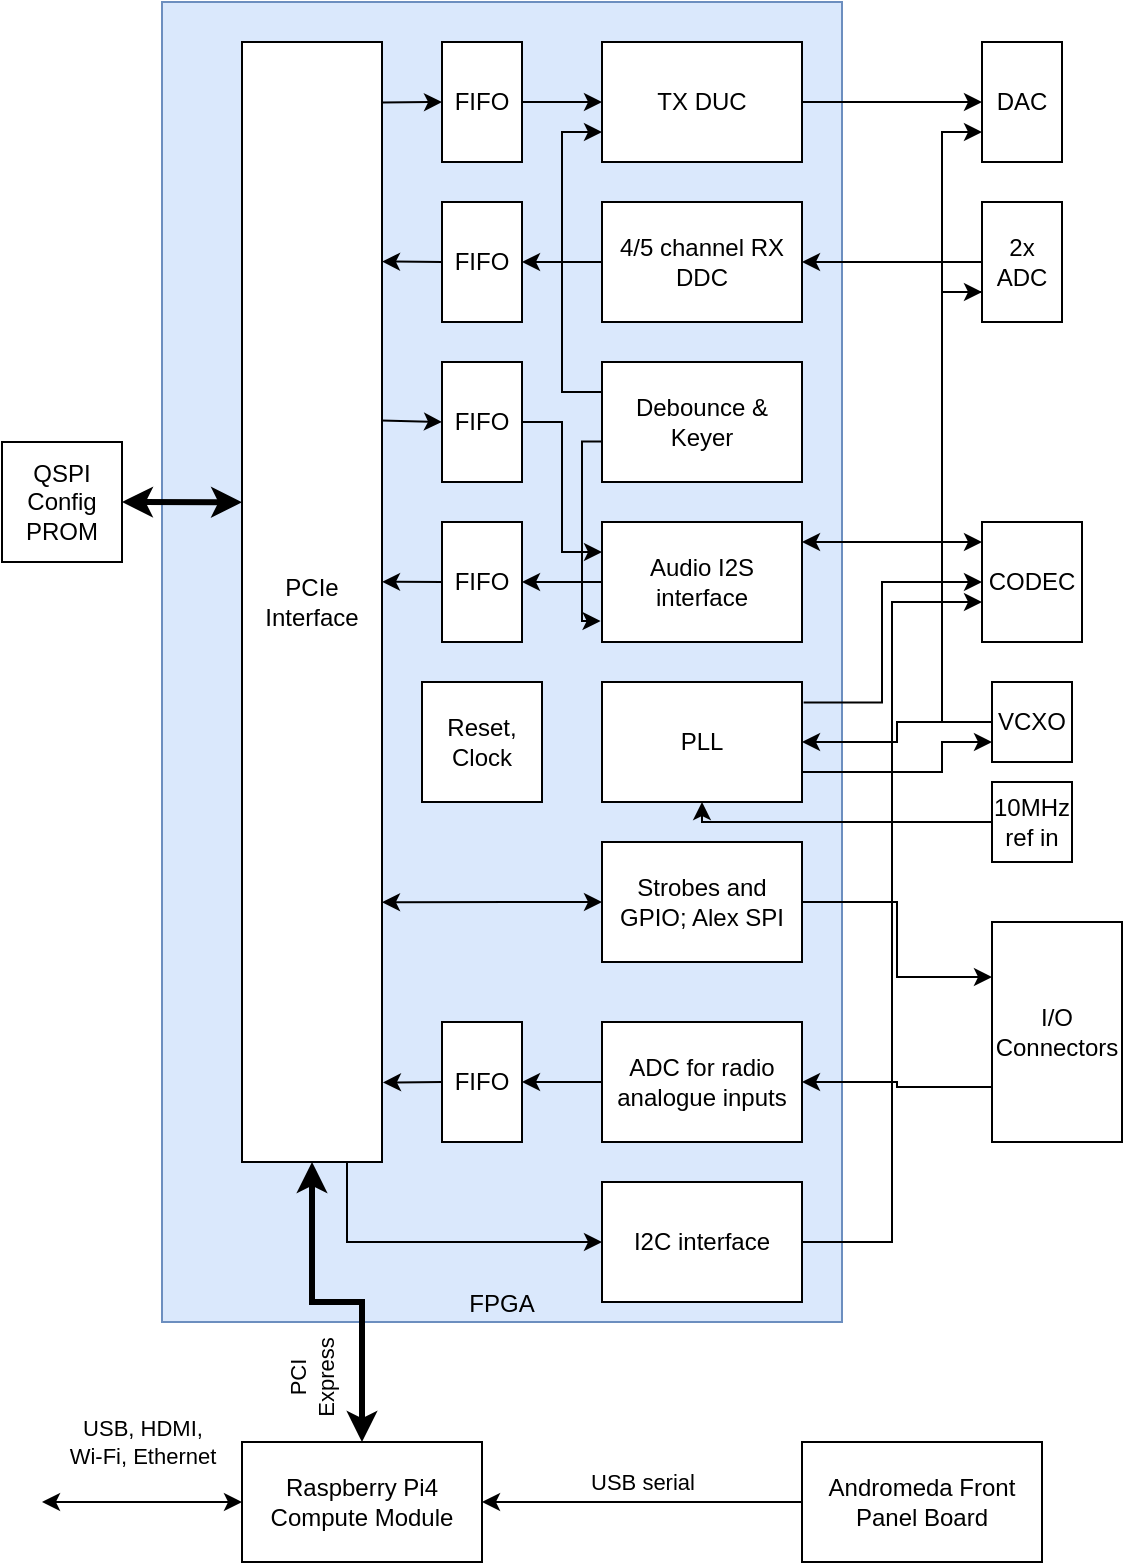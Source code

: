 <mxfile version="13.7.9" type="device"><diagram id="o7HKbBGuQFwj66lVtzDC" name="Page-1"><mxGraphModel dx="1408" dy="808" grid="1" gridSize="10" guides="1" tooltips="1" connect="1" arrows="1" fold="1" page="1" pageScale="1" pageWidth="600" pageHeight="800" math="0" shadow="0"><root><mxCell id="0"/><mxCell id="1" parent="0"/><mxCell id="j8y47xwZJ_qDNnUt-X7f-56" value="FPGA" style="rounded=0;whiteSpace=wrap;html=1;fillColor=#dae8fc;strokeColor=#6c8ebf;verticalAlign=bottom;" vertex="1" parent="1"><mxGeometry x="80" y="20" width="340" height="660" as="geometry"/></mxCell><mxCell id="j8y47xwZJ_qDNnUt-X7f-1" value="Raspberry Pi4 Compute Module" style="rounded=0;whiteSpace=wrap;html=1;" vertex="1" parent="1"><mxGeometry x="120" y="740" width="120" height="60" as="geometry"/></mxCell><mxCell id="j8y47xwZJ_qDNnUt-X7f-2" value="USB, HDMI, &lt;br&gt;Wi-Fi, Ethernet" style="endArrow=classic;startArrow=classic;html=1;entryX=0;entryY=0.5;entryDx=0;entryDy=0;" edge="1" parent="1" target="j8y47xwZJ_qDNnUt-X7f-1"><mxGeometry y="30" width="50" height="50" relative="1" as="geometry"><mxPoint x="20" y="770" as="sourcePoint"/><mxPoint x="60" y="780" as="targetPoint"/><mxPoint as="offset"/></mxGeometry></mxCell><mxCell id="j8y47xwZJ_qDNnUt-X7f-3" value="Andromeda Front Panel Board" style="rounded=0;whiteSpace=wrap;html=1;" vertex="1" parent="1"><mxGeometry x="400" y="740" width="120" height="60" as="geometry"/></mxCell><mxCell id="j8y47xwZJ_qDNnUt-X7f-4" value="USB serial" style="endArrow=classic;html=1;exitX=0;exitY=0.5;exitDx=0;exitDy=0;entryX=1;entryY=0.5;entryDx=0;entryDy=0;" edge="1" parent="1" source="j8y47xwZJ_qDNnUt-X7f-3" target="j8y47xwZJ_qDNnUt-X7f-1"><mxGeometry y="-10" width="50" height="50" relative="1" as="geometry"><mxPoint x="340" y="710" as="sourcePoint"/><mxPoint x="390" y="660" as="targetPoint"/><mxPoint as="offset"/></mxGeometry></mxCell><mxCell id="j8y47xwZJ_qDNnUt-X7f-5" value="QSPI Config PROM" style="rounded=0;whiteSpace=wrap;html=1;" vertex="1" parent="1"><mxGeometry y="240" width="60" height="60" as="geometry"/></mxCell><mxCell id="j8y47xwZJ_qDNnUt-X7f-53" style="edgeStyle=orthogonalEdgeStyle;rounded=0;orthogonalLoop=1;jettySize=auto;html=1;exitX=0.75;exitY=1;exitDx=0;exitDy=0;entryX=0;entryY=0.5;entryDx=0;entryDy=0;" edge="1" parent="1" source="j8y47xwZJ_qDNnUt-X7f-6" target="j8y47xwZJ_qDNnUt-X7f-19"><mxGeometry relative="1" as="geometry"/></mxCell><mxCell id="j8y47xwZJ_qDNnUt-X7f-54" value="PCI &lt;br&gt;Express" style="edgeStyle=orthogonalEdgeStyle;rounded=0;orthogonalLoop=1;jettySize=auto;html=1;exitX=0.5;exitY=1;exitDx=0;exitDy=0;entryX=0.5;entryY=0;entryDx=0;entryDy=0;strokeWidth=3;startArrow=classic;startFill=1;textDirection=ltr;horizontal=0;" edge="1" parent="1" source="j8y47xwZJ_qDNnUt-X7f-6" target="j8y47xwZJ_qDNnUt-X7f-1"><mxGeometry x="0.613" y="-25" relative="1" as="geometry"><mxPoint as="offset"/></mxGeometry></mxCell><mxCell id="j8y47xwZJ_qDNnUt-X7f-6" value="PCIe Interface" style="rounded=0;whiteSpace=wrap;html=1;" vertex="1" parent="1"><mxGeometry x="120" y="40" width="70" height="560" as="geometry"/></mxCell><mxCell id="j8y47xwZJ_qDNnUt-X7f-7" value="Reset, Clock" style="rounded=0;whiteSpace=wrap;html=1;" vertex="1" parent="1"><mxGeometry x="210" y="360" width="60" height="60" as="geometry"/></mxCell><mxCell id="j8y47xwZJ_qDNnUt-X7f-8" value="FIFO" style="rounded=0;whiteSpace=wrap;html=1;" vertex="1" parent="1"><mxGeometry x="220" y="40" width="40" height="60" as="geometry"/></mxCell><mxCell id="j8y47xwZJ_qDNnUt-X7f-9" value="FIFO" style="rounded=0;whiteSpace=wrap;html=1;" vertex="1" parent="1"><mxGeometry x="220" y="120" width="40" height="60" as="geometry"/></mxCell><mxCell id="j8y47xwZJ_qDNnUt-X7f-10" value="FIFO" style="rounded=0;whiteSpace=wrap;html=1;" vertex="1" parent="1"><mxGeometry x="220" y="200" width="40" height="60" as="geometry"/></mxCell><mxCell id="j8y47xwZJ_qDNnUt-X7f-11" value="FIFO" style="rounded=0;whiteSpace=wrap;html=1;" vertex="1" parent="1"><mxGeometry x="220" y="280" width="40" height="60" as="geometry"/></mxCell><mxCell id="j8y47xwZJ_qDNnUt-X7f-12" value="TX DUC" style="rounded=0;whiteSpace=wrap;html=1;" vertex="1" parent="1"><mxGeometry x="300" y="40" width="100" height="60" as="geometry"/></mxCell><mxCell id="j8y47xwZJ_qDNnUt-X7f-13" value="4/5 channel RX DDC" style="rounded=0;whiteSpace=wrap;html=1;" vertex="1" parent="1"><mxGeometry x="300" y="120" width="100" height="60" as="geometry"/></mxCell><mxCell id="j8y47xwZJ_qDNnUt-X7f-36" style="edgeStyle=orthogonalEdgeStyle;rounded=0;orthogonalLoop=1;jettySize=auto;html=1;exitX=0;exitY=0.663;exitDx=0;exitDy=0;entryX=-0.007;entryY=0.825;entryDx=0;entryDy=0;entryPerimeter=0;exitPerimeter=0;" edge="1" parent="1" source="j8y47xwZJ_qDNnUt-X7f-14" target="j8y47xwZJ_qDNnUt-X7f-15"><mxGeometry relative="1" as="geometry"><Array as="points"><mxPoint x="290" y="240"/><mxPoint x="290" y="330"/></Array></mxGeometry></mxCell><mxCell id="j8y47xwZJ_qDNnUt-X7f-37" style="edgeStyle=orthogonalEdgeStyle;rounded=0;orthogonalLoop=1;jettySize=auto;html=1;exitX=0;exitY=0.25;exitDx=0;exitDy=0;entryX=0;entryY=0.75;entryDx=0;entryDy=0;" edge="1" parent="1" source="j8y47xwZJ_qDNnUt-X7f-14" target="j8y47xwZJ_qDNnUt-X7f-12"><mxGeometry relative="1" as="geometry"/></mxCell><mxCell id="j8y47xwZJ_qDNnUt-X7f-14" value="Debounce &amp;amp; Keyer" style="rounded=0;whiteSpace=wrap;html=1;" vertex="1" parent="1"><mxGeometry x="300" y="200" width="100" height="60" as="geometry"/></mxCell><mxCell id="j8y47xwZJ_qDNnUt-X7f-15" value="Audio I2S interface" style="rounded=0;whiteSpace=wrap;html=1;" vertex="1" parent="1"><mxGeometry x="300" y="280" width="100" height="60" as="geometry"/></mxCell><mxCell id="j8y47xwZJ_qDNnUt-X7f-44" style="edgeStyle=orthogonalEdgeStyle;rounded=0;orthogonalLoop=1;jettySize=auto;html=1;exitX=1;exitY=0.75;exitDx=0;exitDy=0;entryX=0;entryY=0.75;entryDx=0;entryDy=0;" edge="1" parent="1" source="j8y47xwZJ_qDNnUt-X7f-16" target="j8y47xwZJ_qDNnUt-X7f-23"><mxGeometry relative="1" as="geometry"><Array as="points"><mxPoint x="470" y="405"/><mxPoint x="470" y="390"/></Array></mxGeometry></mxCell><mxCell id="j8y47xwZJ_qDNnUt-X7f-16" value="PLL" style="rounded=0;whiteSpace=wrap;html=1;" vertex="1" parent="1"><mxGeometry x="300" y="360" width="100" height="60" as="geometry"/></mxCell><mxCell id="j8y47xwZJ_qDNnUt-X7f-47" style="edgeStyle=orthogonalEdgeStyle;rounded=0;orthogonalLoop=1;jettySize=auto;html=1;exitX=1;exitY=0.5;exitDx=0;exitDy=0;entryX=0;entryY=0.25;entryDx=0;entryDy=0;" edge="1" parent="1" source="j8y47xwZJ_qDNnUt-X7f-17" target="j8y47xwZJ_qDNnUt-X7f-46"><mxGeometry relative="1" as="geometry"/></mxCell><mxCell id="j8y47xwZJ_qDNnUt-X7f-17" value="Strobes and GPIO; Alex SPI" style="rounded=0;whiteSpace=wrap;html=1;" vertex="1" parent="1"><mxGeometry x="300" y="440" width="100" height="60" as="geometry"/></mxCell><mxCell id="j8y47xwZJ_qDNnUt-X7f-18" value="ADC for radio analogue inputs" style="rounded=0;whiteSpace=wrap;html=1;" vertex="1" parent="1"><mxGeometry x="300" y="530" width="100" height="60" as="geometry"/></mxCell><mxCell id="j8y47xwZJ_qDNnUt-X7f-19" value="I2C interface" style="rounded=0;whiteSpace=wrap;html=1;" vertex="1" parent="1"><mxGeometry x="300" y="610" width="100" height="60" as="geometry"/></mxCell><mxCell id="j8y47xwZJ_qDNnUt-X7f-20" value="DAC" style="rounded=0;whiteSpace=wrap;html=1;" vertex="1" parent="1"><mxGeometry x="490" y="40" width="40" height="60" as="geometry"/></mxCell><mxCell id="j8y47xwZJ_qDNnUt-X7f-42" style="edgeStyle=orthogonalEdgeStyle;rounded=0;orthogonalLoop=1;jettySize=auto;html=1;exitX=0;exitY=0.75;exitDx=0;exitDy=0;entryX=0;entryY=0.75;entryDx=0;entryDy=0;" edge="1" parent="1" source="j8y47xwZJ_qDNnUt-X7f-21" target="j8y47xwZJ_qDNnUt-X7f-20"><mxGeometry relative="1" as="geometry"/></mxCell><mxCell id="j8y47xwZJ_qDNnUt-X7f-21" value="2x ADC" style="rounded=0;whiteSpace=wrap;html=1;" vertex="1" parent="1"><mxGeometry x="490" y="120" width="40" height="60" as="geometry"/></mxCell><mxCell id="j8y47xwZJ_qDNnUt-X7f-22" value="CODEC" style="rounded=0;whiteSpace=wrap;html=1;" vertex="1" parent="1"><mxGeometry x="490" y="280" width="50" height="60" as="geometry"/></mxCell><mxCell id="j8y47xwZJ_qDNnUt-X7f-41" style="edgeStyle=orthogonalEdgeStyle;rounded=0;orthogonalLoop=1;jettySize=auto;html=1;exitX=0;exitY=0.5;exitDx=0;exitDy=0;entryX=0;entryY=0.75;entryDx=0;entryDy=0;" edge="1" parent="1" source="j8y47xwZJ_qDNnUt-X7f-23" target="j8y47xwZJ_qDNnUt-X7f-21"><mxGeometry relative="1" as="geometry"/></mxCell><mxCell id="j8y47xwZJ_qDNnUt-X7f-43" style="edgeStyle=orthogonalEdgeStyle;rounded=0;orthogonalLoop=1;jettySize=auto;html=1;exitX=0;exitY=0.5;exitDx=0;exitDy=0;entryX=1;entryY=0.5;entryDx=0;entryDy=0;" edge="1" parent="1" source="j8y47xwZJ_qDNnUt-X7f-23" target="j8y47xwZJ_qDNnUt-X7f-16"><mxGeometry relative="1" as="geometry"/></mxCell><mxCell id="j8y47xwZJ_qDNnUt-X7f-23" value="VCXO" style="rounded=0;whiteSpace=wrap;html=1;" vertex="1" parent="1"><mxGeometry x="495" y="360" width="40" height="40" as="geometry"/></mxCell><mxCell id="j8y47xwZJ_qDNnUt-X7f-45" style="edgeStyle=orthogonalEdgeStyle;rounded=0;orthogonalLoop=1;jettySize=auto;html=1;exitX=0;exitY=0.5;exitDx=0;exitDy=0;entryX=0.5;entryY=1;entryDx=0;entryDy=0;" edge="1" parent="1" source="j8y47xwZJ_qDNnUt-X7f-24" target="j8y47xwZJ_qDNnUt-X7f-16"><mxGeometry relative="1" as="geometry"><Array as="points"><mxPoint x="495" y="430"/><mxPoint x="350" y="430"/></Array></mxGeometry></mxCell><mxCell id="j8y47xwZJ_qDNnUt-X7f-24" value="10MHz ref in" style="rounded=0;whiteSpace=wrap;html=1;" vertex="1" parent="1"><mxGeometry x="495" y="410" width="40" height="40" as="geometry"/></mxCell><mxCell id="j8y47xwZJ_qDNnUt-X7f-25" value="" style="endArrow=classic;html=1;entryX=0;entryY=0.5;entryDx=0;entryDy=0;exitX=1;exitY=0.054;exitDx=0;exitDy=0;exitPerimeter=0;" edge="1" parent="1" source="j8y47xwZJ_qDNnUt-X7f-6" target="j8y47xwZJ_qDNnUt-X7f-8"><mxGeometry width="50" height="50" relative="1" as="geometry"><mxPoint x="340" y="420" as="sourcePoint"/><mxPoint x="390" y="370" as="targetPoint"/></mxGeometry></mxCell><mxCell id="j8y47xwZJ_qDNnUt-X7f-26" value="" style="endArrow=classic;html=1;exitX=0;exitY=0.5;exitDx=0;exitDy=0;entryX=1;entryY=0.196;entryDx=0;entryDy=0;entryPerimeter=0;" edge="1" parent="1" source="j8y47xwZJ_qDNnUt-X7f-9" target="j8y47xwZJ_qDNnUt-X7f-6"><mxGeometry width="50" height="50" relative="1" as="geometry"><mxPoint x="200" y="80.24" as="sourcePoint"/><mxPoint x="210" y="170" as="targetPoint"/></mxGeometry></mxCell><mxCell id="j8y47xwZJ_qDNnUt-X7f-27" value="" style="endArrow=classic;html=1;entryX=0;entryY=0.5;entryDx=0;entryDy=0;exitX=0.996;exitY=0.338;exitDx=0;exitDy=0;exitPerimeter=0;" edge="1" parent="1" source="j8y47xwZJ_qDNnUt-X7f-6" target="j8y47xwZJ_qDNnUt-X7f-10"><mxGeometry width="50" height="50" relative="1" as="geometry"><mxPoint x="200" y="210" as="sourcePoint"/><mxPoint x="230" y="160" as="targetPoint"/></mxGeometry></mxCell><mxCell id="j8y47xwZJ_qDNnUt-X7f-29" value="" style="endArrow=classic;html=1;entryX=1;entryY=0.5;entryDx=0;entryDy=0;exitX=0;exitY=0.5;exitDx=0;exitDy=0;" edge="1" parent="1" source="j8y47xwZJ_qDNnUt-X7f-13" target="j8y47xwZJ_qDNnUt-X7f-9"><mxGeometry width="50" height="50" relative="1" as="geometry"><mxPoint x="320" y="220" as="sourcePoint"/><mxPoint x="370" y="170" as="targetPoint"/></mxGeometry></mxCell><mxCell id="j8y47xwZJ_qDNnUt-X7f-30" value="" style="endArrow=classic;html=1;entryX=0;entryY=0.5;entryDx=0;entryDy=0;exitX=1;exitY=0.5;exitDx=0;exitDy=0;" edge="1" parent="1" source="j8y47xwZJ_qDNnUt-X7f-8" target="j8y47xwZJ_qDNnUt-X7f-12"><mxGeometry width="50" height="50" relative="1" as="geometry"><mxPoint x="260" y="160" as="sourcePoint"/><mxPoint x="310" y="110" as="targetPoint"/></mxGeometry></mxCell><mxCell id="j8y47xwZJ_qDNnUt-X7f-31" value="" style="endArrow=classic;html=1;exitX=1;exitY=0.5;exitDx=0;exitDy=0;entryX=0;entryY=0.5;entryDx=0;entryDy=0;" edge="1" parent="1" source="j8y47xwZJ_qDNnUt-X7f-12" target="j8y47xwZJ_qDNnUt-X7f-20"><mxGeometry width="50" height="50" relative="1" as="geometry"><mxPoint x="400" y="120" as="sourcePoint"/><mxPoint x="450" y="70" as="targetPoint"/></mxGeometry></mxCell><mxCell id="j8y47xwZJ_qDNnUt-X7f-32" value="" style="endArrow=classic;html=1;entryX=1;entryY=0.5;entryDx=0;entryDy=0;exitX=0;exitY=0.5;exitDx=0;exitDy=0;" edge="1" parent="1" source="j8y47xwZJ_qDNnUt-X7f-21" target="j8y47xwZJ_qDNnUt-X7f-13"><mxGeometry width="50" height="50" relative="1" as="geometry"><mxPoint x="420" y="190" as="sourcePoint"/><mxPoint x="470" y="140" as="targetPoint"/></mxGeometry></mxCell><mxCell id="j8y47xwZJ_qDNnUt-X7f-33" value="" style="endArrow=classic;html=1;exitX=0;exitY=0.5;exitDx=0;exitDy=0;entryX=1;entryY=0.482;entryDx=0;entryDy=0;entryPerimeter=0;" edge="1" parent="1" source="j8y47xwZJ_qDNnUt-X7f-11" target="j8y47xwZJ_qDNnUt-X7f-6"><mxGeometry width="50" height="50" relative="1" as="geometry"><mxPoint x="320" y="240" as="sourcePoint"/><mxPoint x="370" y="190" as="targetPoint"/></mxGeometry></mxCell><mxCell id="j8y47xwZJ_qDNnUt-X7f-34" value="" style="endArrow=classic;html=1;entryX=0;entryY=0.25;entryDx=0;entryDy=0;exitX=1;exitY=0.5;exitDx=0;exitDy=0;edgeStyle=orthogonalEdgeStyle;rounded=0;" edge="1" parent="1" source="j8y47xwZJ_qDNnUt-X7f-10" target="j8y47xwZJ_qDNnUt-X7f-15"><mxGeometry width="50" height="50" relative="1" as="geometry"><mxPoint x="250" y="280" as="sourcePoint"/><mxPoint x="300" y="230" as="targetPoint"/></mxGeometry></mxCell><mxCell id="j8y47xwZJ_qDNnUt-X7f-35" value="" style="endArrow=classic;html=1;entryX=1;entryY=0.5;entryDx=0;entryDy=0;exitX=0;exitY=0.5;exitDx=0;exitDy=0;" edge="1" parent="1" source="j8y47xwZJ_qDNnUt-X7f-15" target="j8y47xwZJ_qDNnUt-X7f-11"><mxGeometry width="50" height="50" relative="1" as="geometry"><mxPoint x="250" y="360" as="sourcePoint"/><mxPoint x="300" y="310" as="targetPoint"/></mxGeometry></mxCell><mxCell id="j8y47xwZJ_qDNnUt-X7f-38" value="" style="endArrow=classic;startArrow=classic;html=1;entryX=0;entryY=0.167;entryDx=0;entryDy=0;entryPerimeter=0;" edge="1" parent="1" target="j8y47xwZJ_qDNnUt-X7f-22"><mxGeometry width="50" height="50" relative="1" as="geometry"><mxPoint x="400" y="290" as="sourcePoint"/><mxPoint x="470" y="290" as="targetPoint"/></mxGeometry></mxCell><mxCell id="j8y47xwZJ_qDNnUt-X7f-39" value="" style="endArrow=classic;html=1;exitX=1;exitY=0.5;exitDx=0;exitDy=0;entryX=0;entryY=0.667;entryDx=0;entryDy=0;entryPerimeter=0;edgeStyle=orthogonalEdgeStyle;rounded=0;" edge="1" parent="1" source="j8y47xwZJ_qDNnUt-X7f-19" target="j8y47xwZJ_qDNnUt-X7f-22"><mxGeometry width="50" height="50" relative="1" as="geometry"><mxPoint x="430" y="660" as="sourcePoint"/><mxPoint x="480" y="610" as="targetPoint"/></mxGeometry></mxCell><mxCell id="j8y47xwZJ_qDNnUt-X7f-40" value="" style="endArrow=classic;html=1;exitX=1.008;exitY=0.171;exitDx=0;exitDy=0;exitPerimeter=0;entryX=0;entryY=0.5;entryDx=0;entryDy=0;edgeStyle=orthogonalEdgeStyle;rounded=0;" edge="1" parent="1" source="j8y47xwZJ_qDNnUt-X7f-16" target="j8y47xwZJ_qDNnUt-X7f-22"><mxGeometry width="50" height="50" relative="1" as="geometry"><mxPoint x="410" y="390" as="sourcePoint"/><mxPoint x="460" y="340" as="targetPoint"/><Array as="points"><mxPoint x="440" y="370"/><mxPoint x="440" y="310"/></Array></mxGeometry></mxCell><mxCell id="j8y47xwZJ_qDNnUt-X7f-48" style="edgeStyle=orthogonalEdgeStyle;rounded=0;orthogonalLoop=1;jettySize=auto;html=1;exitX=0;exitY=0.75;exitDx=0;exitDy=0;entryX=1;entryY=0.5;entryDx=0;entryDy=0;" edge="1" parent="1" source="j8y47xwZJ_qDNnUt-X7f-46" target="j8y47xwZJ_qDNnUt-X7f-18"><mxGeometry relative="1" as="geometry"/></mxCell><mxCell id="j8y47xwZJ_qDNnUt-X7f-46" value="I/O Connectors" style="rounded=0;whiteSpace=wrap;html=1;" vertex="1" parent="1"><mxGeometry x="495" y="480" width="65" height="110" as="geometry"/></mxCell><mxCell id="j8y47xwZJ_qDNnUt-X7f-49" value="" style="endArrow=classic;startArrow=classic;html=1;entryX=0;entryY=0.5;entryDx=0;entryDy=0;exitX=1;exitY=0.768;exitDx=0;exitDy=0;exitPerimeter=0;" edge="1" parent="1" source="j8y47xwZJ_qDNnUt-X7f-6" target="j8y47xwZJ_qDNnUt-X7f-17"><mxGeometry width="50" height="50" relative="1" as="geometry"><mxPoint x="230" y="520" as="sourcePoint"/><mxPoint x="280" y="470" as="targetPoint"/></mxGeometry></mxCell><mxCell id="j8y47xwZJ_qDNnUt-X7f-50" value="" style="endArrow=classic;html=1;exitX=0;exitY=0.5;exitDx=0;exitDy=0;" edge="1" parent="1" source="j8y47xwZJ_qDNnUt-X7f-18"><mxGeometry width="50" height="50" relative="1" as="geometry"><mxPoint x="210" y="590" as="sourcePoint"/><mxPoint x="260" y="560" as="targetPoint"/></mxGeometry></mxCell><mxCell id="j8y47xwZJ_qDNnUt-X7f-51" value="FIFO" style="rounded=0;whiteSpace=wrap;html=1;" vertex="1" parent="1"><mxGeometry x="220" y="530" width="40" height="60" as="geometry"/></mxCell><mxCell id="j8y47xwZJ_qDNnUt-X7f-52" value="" style="endArrow=classic;html=1;entryX=1.007;entryY=0.929;entryDx=0;entryDy=0;entryPerimeter=0;exitX=0;exitY=0.5;exitDx=0;exitDy=0;" edge="1" parent="1" source="j8y47xwZJ_qDNnUt-X7f-51" target="j8y47xwZJ_qDNnUt-X7f-6"><mxGeometry width="50" height="50" relative="1" as="geometry"><mxPoint x="180" y="660" as="sourcePoint"/><mxPoint x="230" y="610" as="targetPoint"/></mxGeometry></mxCell><mxCell id="j8y47xwZJ_qDNnUt-X7f-55" value="" style="endArrow=classic;startArrow=classic;html=1;strokeWidth=3;exitX=1;exitY=0.5;exitDx=0;exitDy=0;entryX=0;entryY=0.411;entryDx=0;entryDy=0;entryPerimeter=0;" edge="1" parent="1" source="j8y47xwZJ_qDNnUt-X7f-5" target="j8y47xwZJ_qDNnUt-X7f-6"><mxGeometry width="50" height="50" relative="1" as="geometry"><mxPoint x="70" y="310" as="sourcePoint"/><mxPoint x="120" y="260" as="targetPoint"/></mxGeometry></mxCell></root></mxGraphModel></diagram></mxfile>